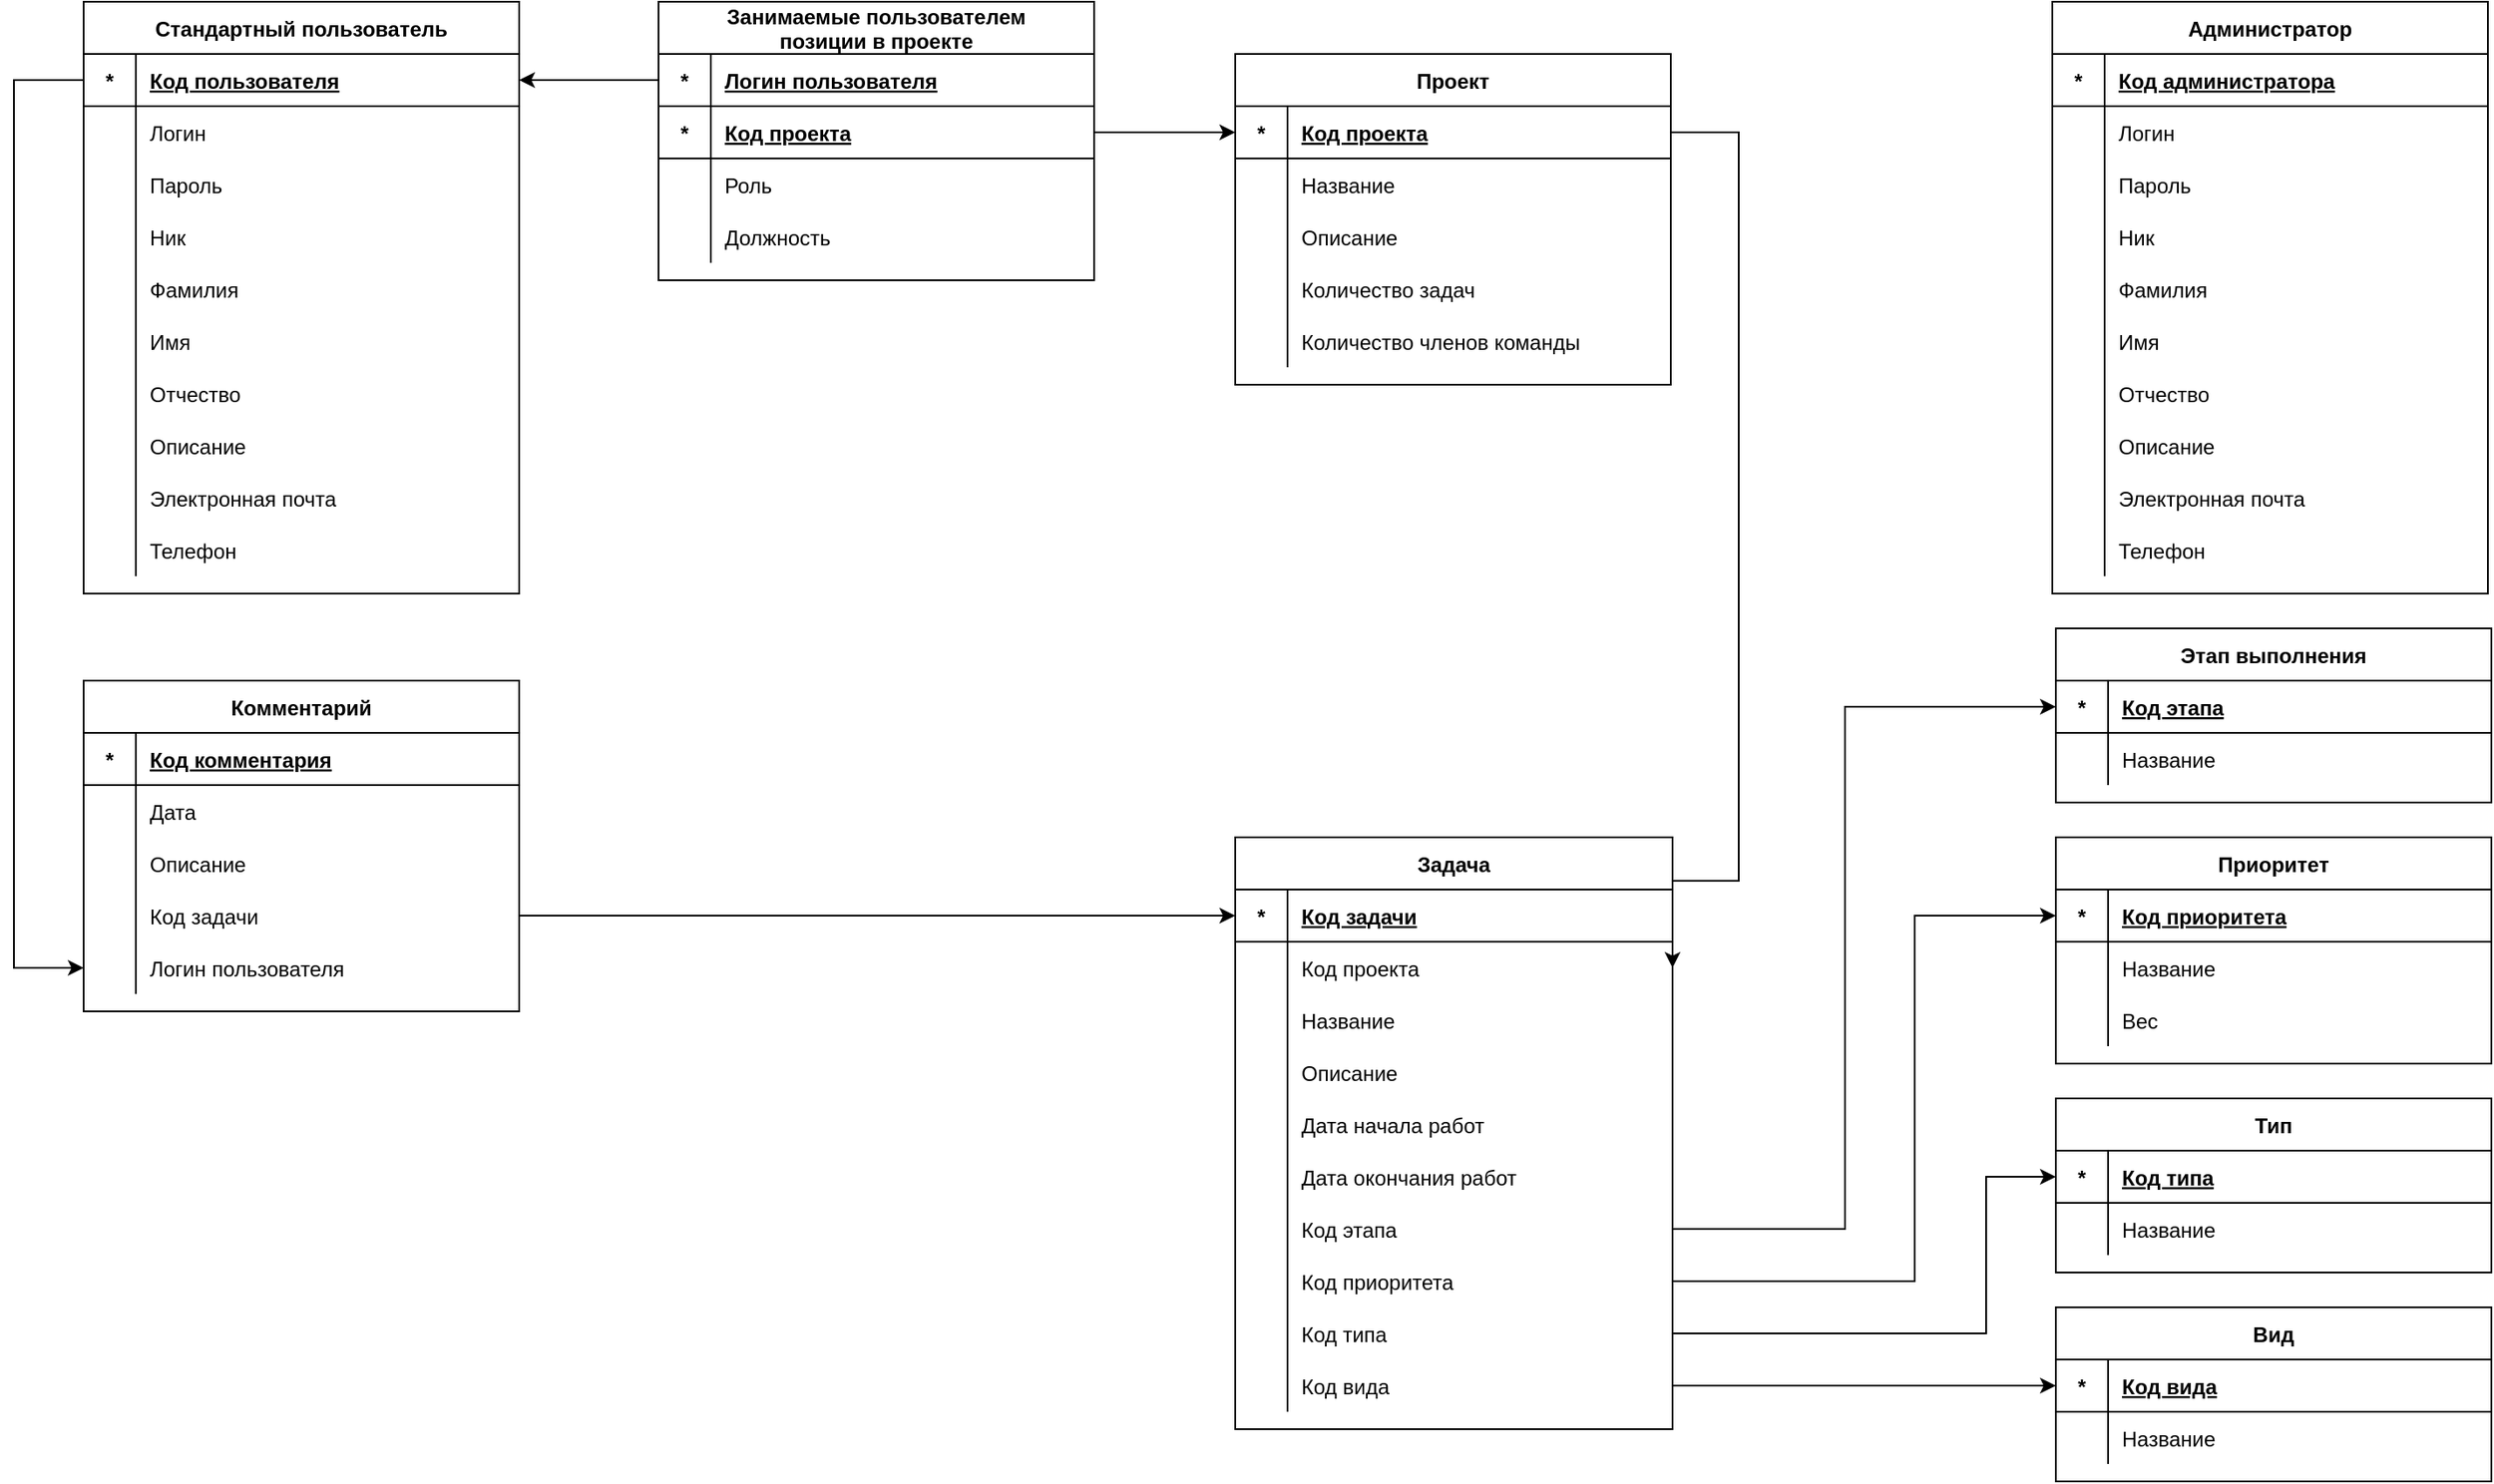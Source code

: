 <mxfile version="15.4.0" type="device"><diagram id="YSawrlzjfa6YScYLb9A8" name="Page-2"><mxGraphModel dx="2313" dy="846" grid="1" gridSize="10" guides="1" tooltips="1" connect="1" arrows="1" fold="1" page="1" pageScale="1" pageWidth="850" pageHeight="1100" math="0" shadow="0"><root><mxCell id="jTIam078uD5nhiu66xsF-0"/><mxCell id="jTIam078uD5nhiu66xsF-1" parent="jTIam078uD5nhiu66xsF-0"/><mxCell id="AoErsqHd4LAG6y7SpeJV-0" value="Проект" style="shape=table;startSize=30;container=1;collapsible=1;childLayout=tableLayout;fixedRows=1;rowLines=0;fontStyle=1;align=center;resizeLast=1;" parent="jTIam078uD5nhiu66xsF-1" vertex="1"><mxGeometry x="-119" y="110" width="250" height="190" as="geometry"><mxRectangle x="70" y="360" width="70" height="30" as="alternateBounds"/></mxGeometry></mxCell><mxCell id="AoErsqHd4LAG6y7SpeJV-1" value="" style="shape=partialRectangle;collapsible=0;dropTarget=0;pointerEvents=0;fillColor=none;points=[[0,0.5],[1,0.5]];portConstraint=eastwest;top=0;left=0;right=0;bottom=1;" parent="AoErsqHd4LAG6y7SpeJV-0" vertex="1"><mxGeometry y="30" width="250" height="30" as="geometry"/></mxCell><mxCell id="AoErsqHd4LAG6y7SpeJV-2" value="*" style="shape=partialRectangle;overflow=hidden;connectable=0;fillColor=none;top=0;left=0;bottom=0;right=0;fontStyle=1;" parent="AoErsqHd4LAG6y7SpeJV-1" vertex="1"><mxGeometry width="30" height="30" as="geometry"><mxRectangle width="30" height="30" as="alternateBounds"/></mxGeometry></mxCell><mxCell id="AoErsqHd4LAG6y7SpeJV-3" value="Код проекта" style="shape=partialRectangle;overflow=hidden;connectable=0;fillColor=none;top=0;left=0;bottom=0;right=0;align=left;spacingLeft=6;fontStyle=5;" parent="AoErsqHd4LAG6y7SpeJV-1" vertex="1"><mxGeometry x="30" width="220" height="30" as="geometry"><mxRectangle width="220" height="30" as="alternateBounds"/></mxGeometry></mxCell><mxCell id="AoErsqHd4LAG6y7SpeJV-4" value="" style="shape=partialRectangle;collapsible=0;dropTarget=0;pointerEvents=0;fillColor=none;points=[[0,0.5],[1,0.5]];portConstraint=eastwest;top=0;left=0;right=0;bottom=0;" parent="AoErsqHd4LAG6y7SpeJV-0" vertex="1"><mxGeometry y="60" width="250" height="30" as="geometry"/></mxCell><mxCell id="AoErsqHd4LAG6y7SpeJV-5" value="" style="shape=partialRectangle;overflow=hidden;connectable=0;fillColor=none;top=0;left=0;bottom=0;right=0;" parent="AoErsqHd4LAG6y7SpeJV-4" vertex="1"><mxGeometry width="30" height="30" as="geometry"><mxRectangle width="30" height="30" as="alternateBounds"/></mxGeometry></mxCell><mxCell id="AoErsqHd4LAG6y7SpeJV-6" value="Название" style="shape=partialRectangle;overflow=hidden;connectable=0;fillColor=none;top=0;left=0;bottom=0;right=0;align=left;spacingLeft=6;" parent="AoErsqHd4LAG6y7SpeJV-4" vertex="1"><mxGeometry x="30" width="220" height="30" as="geometry"><mxRectangle width="220" height="30" as="alternateBounds"/></mxGeometry></mxCell><mxCell id="AoErsqHd4LAG6y7SpeJV-7" value="" style="shape=partialRectangle;collapsible=0;dropTarget=0;pointerEvents=0;fillColor=none;points=[[0,0.5],[1,0.5]];portConstraint=eastwest;top=0;left=0;right=0;bottom=0;" parent="AoErsqHd4LAG6y7SpeJV-0" vertex="1"><mxGeometry y="90" width="250" height="30" as="geometry"/></mxCell><mxCell id="AoErsqHd4LAG6y7SpeJV-8" value="" style="shape=partialRectangle;overflow=hidden;connectable=0;fillColor=none;top=0;left=0;bottom=0;right=0;" parent="AoErsqHd4LAG6y7SpeJV-7" vertex="1"><mxGeometry width="30" height="30" as="geometry"><mxRectangle width="30" height="30" as="alternateBounds"/></mxGeometry></mxCell><mxCell id="AoErsqHd4LAG6y7SpeJV-9" value="Описание" style="shape=partialRectangle;overflow=hidden;connectable=0;fillColor=none;top=0;left=0;bottom=0;right=0;align=left;spacingLeft=6;" parent="AoErsqHd4LAG6y7SpeJV-7" vertex="1"><mxGeometry x="30" width="220" height="30" as="geometry"><mxRectangle width="220" height="30" as="alternateBounds"/></mxGeometry></mxCell><mxCell id="iZxUdQl18oQ3VIHRBDPJ-3" style="shape=partialRectangle;collapsible=0;dropTarget=0;pointerEvents=0;fillColor=none;points=[[0,0.5],[1,0.5]];portConstraint=eastwest;top=0;left=0;right=0;bottom=0;" parent="AoErsqHd4LAG6y7SpeJV-0" vertex="1"><mxGeometry y="120" width="250" height="30" as="geometry"/></mxCell><mxCell id="iZxUdQl18oQ3VIHRBDPJ-4" style="shape=partialRectangle;overflow=hidden;connectable=0;fillColor=none;top=0;left=0;bottom=0;right=0;" parent="iZxUdQl18oQ3VIHRBDPJ-3" vertex="1"><mxGeometry width="30" height="30" as="geometry"><mxRectangle width="30" height="30" as="alternateBounds"/></mxGeometry></mxCell><mxCell id="iZxUdQl18oQ3VIHRBDPJ-5" value="Количество задач" style="shape=partialRectangle;overflow=hidden;connectable=0;fillColor=none;top=0;left=0;bottom=0;right=0;align=left;spacingLeft=6;" parent="iZxUdQl18oQ3VIHRBDPJ-3" vertex="1"><mxGeometry x="30" width="220" height="30" as="geometry"><mxRectangle width="220" height="30" as="alternateBounds"/></mxGeometry></mxCell><mxCell id="iZxUdQl18oQ3VIHRBDPJ-0" style="shape=partialRectangle;collapsible=0;dropTarget=0;pointerEvents=0;fillColor=none;points=[[0,0.5],[1,0.5]];portConstraint=eastwest;top=0;left=0;right=0;bottom=0;" parent="AoErsqHd4LAG6y7SpeJV-0" vertex="1"><mxGeometry y="150" width="250" height="30" as="geometry"/></mxCell><mxCell id="iZxUdQl18oQ3VIHRBDPJ-1" style="shape=partialRectangle;overflow=hidden;connectable=0;fillColor=none;top=0;left=0;bottom=0;right=0;" parent="iZxUdQl18oQ3VIHRBDPJ-0" vertex="1"><mxGeometry width="30" height="30" as="geometry"><mxRectangle width="30" height="30" as="alternateBounds"/></mxGeometry></mxCell><mxCell id="iZxUdQl18oQ3VIHRBDPJ-2" value="Количество членов команды" style="shape=partialRectangle;overflow=hidden;connectable=0;fillColor=none;top=0;left=0;bottom=0;right=0;align=left;spacingLeft=6;" parent="iZxUdQl18oQ3VIHRBDPJ-0" vertex="1"><mxGeometry x="30" width="220" height="30" as="geometry"><mxRectangle width="220" height="30" as="alternateBounds"/></mxGeometry></mxCell><mxCell id="vN9Szmo69IDcgzpXYtj8-0" value="Вид" style="shape=table;startSize=30;container=1;collapsible=1;childLayout=tableLayout;fixedRows=1;rowLines=0;fontStyle=1;align=center;resizeLast=1;" parent="jTIam078uD5nhiu66xsF-1" vertex="1"><mxGeometry x="352" y="830" width="250" height="100.0" as="geometry"/></mxCell><mxCell id="vN9Szmo69IDcgzpXYtj8-1" value="" style="shape=partialRectangle;collapsible=0;dropTarget=0;pointerEvents=0;fillColor=none;points=[[0,0.5],[1,0.5]];portConstraint=eastwest;top=0;left=0;right=0;bottom=1;" parent="vN9Szmo69IDcgzpXYtj8-0" vertex="1"><mxGeometry y="30" width="250" height="30" as="geometry"/></mxCell><mxCell id="vN9Szmo69IDcgzpXYtj8-2" value="*" style="shape=partialRectangle;overflow=hidden;connectable=0;fillColor=none;top=0;left=0;bottom=0;right=0;fontStyle=1;" parent="vN9Szmo69IDcgzpXYtj8-1" vertex="1"><mxGeometry width="30" height="30" as="geometry"><mxRectangle width="30" height="30" as="alternateBounds"/></mxGeometry></mxCell><mxCell id="vN9Szmo69IDcgzpXYtj8-3" value="Код вида" style="shape=partialRectangle;overflow=hidden;connectable=0;fillColor=none;top=0;left=0;bottom=0;right=0;align=left;spacingLeft=6;fontStyle=5;" parent="vN9Szmo69IDcgzpXYtj8-1" vertex="1"><mxGeometry x="30" width="220" height="30" as="geometry"><mxRectangle width="220" height="30" as="alternateBounds"/></mxGeometry></mxCell><mxCell id="vN9Szmo69IDcgzpXYtj8-4" value="" style="shape=partialRectangle;collapsible=0;dropTarget=0;pointerEvents=0;fillColor=none;points=[[0,0.5],[1,0.5]];portConstraint=eastwest;top=0;left=0;right=0;bottom=0;" parent="vN9Szmo69IDcgzpXYtj8-0" vertex="1"><mxGeometry y="60" width="250" height="30" as="geometry"/></mxCell><mxCell id="vN9Szmo69IDcgzpXYtj8-5" value="" style="shape=partialRectangle;overflow=hidden;connectable=0;fillColor=none;top=0;left=0;bottom=0;right=0;" parent="vN9Szmo69IDcgzpXYtj8-4" vertex="1"><mxGeometry width="30" height="30" as="geometry"><mxRectangle width="30" height="30" as="alternateBounds"/></mxGeometry></mxCell><mxCell id="vN9Szmo69IDcgzpXYtj8-6" value="Название" style="shape=partialRectangle;overflow=hidden;connectable=0;fillColor=none;top=0;left=0;bottom=0;right=0;align=left;spacingLeft=6;" parent="vN9Szmo69IDcgzpXYtj8-4" vertex="1"><mxGeometry x="30" width="220" height="30" as="geometry"><mxRectangle width="220" height="30" as="alternateBounds"/></mxGeometry></mxCell><mxCell id="vN9Szmo69IDcgzpXYtj8-7" value="Тип" style="shape=table;startSize=30;container=1;collapsible=1;childLayout=tableLayout;fixedRows=1;rowLines=0;fontStyle=1;align=center;resizeLast=1;" parent="jTIam078uD5nhiu66xsF-1" vertex="1"><mxGeometry x="352" y="710" width="250" height="100.0" as="geometry"/></mxCell><mxCell id="vN9Szmo69IDcgzpXYtj8-8" value="" style="shape=partialRectangle;collapsible=0;dropTarget=0;pointerEvents=0;fillColor=none;points=[[0,0.5],[1,0.5]];portConstraint=eastwest;top=0;left=0;right=0;bottom=1;" parent="vN9Szmo69IDcgzpXYtj8-7" vertex="1"><mxGeometry y="30" width="250" height="30" as="geometry"/></mxCell><mxCell id="vN9Szmo69IDcgzpXYtj8-9" value="*" style="shape=partialRectangle;overflow=hidden;connectable=0;fillColor=none;top=0;left=0;bottom=0;right=0;fontStyle=1;" parent="vN9Szmo69IDcgzpXYtj8-8" vertex="1"><mxGeometry width="30" height="30" as="geometry"><mxRectangle width="30" height="30" as="alternateBounds"/></mxGeometry></mxCell><mxCell id="vN9Szmo69IDcgzpXYtj8-10" value="Код типа" style="shape=partialRectangle;overflow=hidden;connectable=0;fillColor=none;top=0;left=0;bottom=0;right=0;align=left;spacingLeft=6;fontStyle=5;" parent="vN9Szmo69IDcgzpXYtj8-8" vertex="1"><mxGeometry x="30" width="220" height="30" as="geometry"><mxRectangle width="220" height="30" as="alternateBounds"/></mxGeometry></mxCell><mxCell id="vN9Szmo69IDcgzpXYtj8-11" value="" style="shape=partialRectangle;collapsible=0;dropTarget=0;pointerEvents=0;fillColor=none;points=[[0,0.5],[1,0.5]];portConstraint=eastwest;top=0;left=0;right=0;bottom=0;" parent="vN9Szmo69IDcgzpXYtj8-7" vertex="1"><mxGeometry y="60" width="250" height="30" as="geometry"/></mxCell><mxCell id="vN9Szmo69IDcgzpXYtj8-12" value="" style="shape=partialRectangle;overflow=hidden;connectable=0;fillColor=none;top=0;left=0;bottom=0;right=0;" parent="vN9Szmo69IDcgzpXYtj8-11" vertex="1"><mxGeometry width="30" height="30" as="geometry"><mxRectangle width="30" height="30" as="alternateBounds"/></mxGeometry></mxCell><mxCell id="vN9Szmo69IDcgzpXYtj8-13" value="Название" style="shape=partialRectangle;overflow=hidden;connectable=0;fillColor=none;top=0;left=0;bottom=0;right=0;align=left;spacingLeft=6;" parent="vN9Szmo69IDcgzpXYtj8-11" vertex="1"><mxGeometry x="30" width="220" height="30" as="geometry"><mxRectangle width="220" height="30" as="alternateBounds"/></mxGeometry></mxCell><mxCell id="vN9Szmo69IDcgzpXYtj8-14" value="Приоритет" style="shape=table;startSize=30;container=1;collapsible=1;childLayout=tableLayout;fixedRows=1;rowLines=0;fontStyle=1;align=center;resizeLast=1;" parent="jTIam078uD5nhiu66xsF-1" vertex="1"><mxGeometry x="352" y="560" width="250" height="130.0" as="geometry"/></mxCell><mxCell id="vN9Szmo69IDcgzpXYtj8-15" value="" style="shape=partialRectangle;collapsible=0;dropTarget=0;pointerEvents=0;fillColor=none;points=[[0,0.5],[1,0.5]];portConstraint=eastwest;top=0;left=0;right=0;bottom=1;" parent="vN9Szmo69IDcgzpXYtj8-14" vertex="1"><mxGeometry y="30" width="250" height="30" as="geometry"/></mxCell><mxCell id="vN9Szmo69IDcgzpXYtj8-16" value="*" style="shape=partialRectangle;overflow=hidden;connectable=0;fillColor=none;top=0;left=0;bottom=0;right=0;fontStyle=1;" parent="vN9Szmo69IDcgzpXYtj8-15" vertex="1"><mxGeometry width="30" height="30" as="geometry"><mxRectangle width="30" height="30" as="alternateBounds"/></mxGeometry></mxCell><mxCell id="vN9Szmo69IDcgzpXYtj8-17" value="Код приоритета" style="shape=partialRectangle;overflow=hidden;connectable=0;fillColor=none;top=0;left=0;bottom=0;right=0;align=left;spacingLeft=6;fontStyle=5;" parent="vN9Szmo69IDcgzpXYtj8-15" vertex="1"><mxGeometry x="30" width="220" height="30" as="geometry"><mxRectangle width="220" height="30" as="alternateBounds"/></mxGeometry></mxCell><mxCell id="vN9Szmo69IDcgzpXYtj8-18" value="" style="shape=partialRectangle;collapsible=0;dropTarget=0;pointerEvents=0;fillColor=none;points=[[0,0.5],[1,0.5]];portConstraint=eastwest;top=0;left=0;right=0;bottom=0;" parent="vN9Szmo69IDcgzpXYtj8-14" vertex="1"><mxGeometry y="60" width="250" height="30" as="geometry"/></mxCell><mxCell id="vN9Szmo69IDcgzpXYtj8-19" value="" style="shape=partialRectangle;overflow=hidden;connectable=0;fillColor=none;top=0;left=0;bottom=0;right=0;" parent="vN9Szmo69IDcgzpXYtj8-18" vertex="1"><mxGeometry width="30" height="30" as="geometry"><mxRectangle width="30" height="30" as="alternateBounds"/></mxGeometry></mxCell><mxCell id="vN9Szmo69IDcgzpXYtj8-20" value="Название" style="shape=partialRectangle;overflow=hidden;connectable=0;fillColor=none;top=0;left=0;bottom=0;right=0;align=left;spacingLeft=6;" parent="vN9Szmo69IDcgzpXYtj8-18" vertex="1"><mxGeometry x="30" width="220" height="30" as="geometry"><mxRectangle width="220" height="30" as="alternateBounds"/></mxGeometry></mxCell><mxCell id="vN9Szmo69IDcgzpXYtj8-21" style="shape=partialRectangle;collapsible=0;dropTarget=0;pointerEvents=0;fillColor=none;points=[[0,0.5],[1,0.5]];portConstraint=eastwest;top=0;left=0;right=0;bottom=0;" parent="vN9Szmo69IDcgzpXYtj8-14" vertex="1"><mxGeometry y="90" width="250" height="30" as="geometry"/></mxCell><mxCell id="vN9Szmo69IDcgzpXYtj8-22" style="shape=partialRectangle;overflow=hidden;connectable=0;fillColor=none;top=0;left=0;bottom=0;right=0;" parent="vN9Szmo69IDcgzpXYtj8-21" vertex="1"><mxGeometry width="30" height="30" as="geometry"><mxRectangle width="30" height="30" as="alternateBounds"/></mxGeometry></mxCell><mxCell id="vN9Szmo69IDcgzpXYtj8-23" value="Вес" style="shape=partialRectangle;overflow=hidden;connectable=0;fillColor=none;top=0;left=0;bottom=0;right=0;align=left;spacingLeft=6;" parent="vN9Szmo69IDcgzpXYtj8-21" vertex="1"><mxGeometry x="30" width="220" height="30" as="geometry"><mxRectangle width="220" height="30" as="alternateBounds"/></mxGeometry></mxCell><mxCell id="vN9Szmo69IDcgzpXYtj8-24" value="Этап выполнения" style="shape=table;startSize=30;container=1;collapsible=1;childLayout=tableLayout;fixedRows=1;rowLines=0;fontStyle=1;align=center;resizeLast=1;" parent="jTIam078uD5nhiu66xsF-1" vertex="1"><mxGeometry x="352" y="440" width="250" height="100.0" as="geometry"/></mxCell><mxCell id="vN9Szmo69IDcgzpXYtj8-25" value="" style="shape=partialRectangle;collapsible=0;dropTarget=0;pointerEvents=0;fillColor=none;points=[[0,0.5],[1,0.5]];portConstraint=eastwest;top=0;left=0;right=0;bottom=1;" parent="vN9Szmo69IDcgzpXYtj8-24" vertex="1"><mxGeometry y="30" width="250" height="30" as="geometry"/></mxCell><mxCell id="vN9Szmo69IDcgzpXYtj8-26" value="*" style="shape=partialRectangle;overflow=hidden;connectable=0;fillColor=none;top=0;left=0;bottom=0;right=0;fontStyle=1;" parent="vN9Szmo69IDcgzpXYtj8-25" vertex="1"><mxGeometry width="30" height="30" as="geometry"><mxRectangle width="30" height="30" as="alternateBounds"/></mxGeometry></mxCell><mxCell id="vN9Szmo69IDcgzpXYtj8-27" value="Код этапа" style="shape=partialRectangle;overflow=hidden;connectable=0;fillColor=none;top=0;left=0;bottom=0;right=0;align=left;spacingLeft=6;fontStyle=5;" parent="vN9Szmo69IDcgzpXYtj8-25" vertex="1"><mxGeometry x="30" width="220" height="30" as="geometry"><mxRectangle width="220" height="30" as="alternateBounds"/></mxGeometry></mxCell><mxCell id="vN9Szmo69IDcgzpXYtj8-28" value="" style="shape=partialRectangle;collapsible=0;dropTarget=0;pointerEvents=0;fillColor=none;points=[[0,0.5],[1,0.5]];portConstraint=eastwest;top=0;left=0;right=0;bottom=0;" parent="vN9Szmo69IDcgzpXYtj8-24" vertex="1"><mxGeometry y="60" width="250" height="30" as="geometry"/></mxCell><mxCell id="vN9Szmo69IDcgzpXYtj8-29" value="" style="shape=partialRectangle;overflow=hidden;connectable=0;fillColor=none;top=0;left=0;bottom=0;right=0;" parent="vN9Szmo69IDcgzpXYtj8-28" vertex="1"><mxGeometry width="30" height="30" as="geometry"><mxRectangle width="30" height="30" as="alternateBounds"/></mxGeometry></mxCell><mxCell id="vN9Szmo69IDcgzpXYtj8-30" value="Название" style="shape=partialRectangle;overflow=hidden;connectable=0;fillColor=none;top=0;left=0;bottom=0;right=0;align=left;spacingLeft=6;" parent="vN9Szmo69IDcgzpXYtj8-28" vertex="1"><mxGeometry x="30" width="220" height="30" as="geometry"><mxRectangle width="220" height="30" as="alternateBounds"/></mxGeometry></mxCell><mxCell id="wSC8xcfl35OFZCr4mgy5-0" value="Задача" style="shape=table;startSize=30;container=1;collapsible=1;childLayout=tableLayout;fixedRows=1;rowLines=0;fontStyle=1;align=center;resizeLast=1;" parent="jTIam078uD5nhiu66xsF-1" vertex="1"><mxGeometry x="-119" y="560" width="251" height="340" as="geometry"/></mxCell><mxCell id="wSC8xcfl35OFZCr4mgy5-1" value="" style="shape=partialRectangle;collapsible=0;dropTarget=0;pointerEvents=0;fillColor=none;points=[[0,0.5],[1,0.5]];portConstraint=eastwest;top=0;left=0;right=0;bottom=1;" parent="wSC8xcfl35OFZCr4mgy5-0" vertex="1"><mxGeometry y="30" width="251" height="30" as="geometry"/></mxCell><mxCell id="wSC8xcfl35OFZCr4mgy5-2" value="*" style="shape=partialRectangle;overflow=hidden;connectable=0;fillColor=none;top=0;left=0;bottom=0;right=0;fontStyle=1;" parent="wSC8xcfl35OFZCr4mgy5-1" vertex="1"><mxGeometry width="30" height="30" as="geometry"><mxRectangle width="30" height="30" as="alternateBounds"/></mxGeometry></mxCell><mxCell id="wSC8xcfl35OFZCr4mgy5-3" value="Код задачи" style="shape=partialRectangle;overflow=hidden;connectable=0;fillColor=none;top=0;left=0;bottom=0;right=0;align=left;spacingLeft=6;fontStyle=5;" parent="wSC8xcfl35OFZCr4mgy5-1" vertex="1"><mxGeometry x="30" width="221" height="30" as="geometry"><mxRectangle width="221" height="30" as="alternateBounds"/></mxGeometry></mxCell><mxCell id="9bTWUyO9wlz5bG6deUyp-3" style="shape=partialRectangle;collapsible=0;dropTarget=0;pointerEvents=0;fillColor=none;points=[[0,0.5],[1,0.5]];portConstraint=eastwest;top=0;left=0;right=0;bottom=0;" parent="wSC8xcfl35OFZCr4mgy5-0" vertex="1"><mxGeometry y="60" width="251" height="30" as="geometry"/></mxCell><mxCell id="9bTWUyO9wlz5bG6deUyp-4" style="shape=partialRectangle;overflow=hidden;connectable=0;fillColor=none;top=0;left=0;bottom=0;right=0;" parent="9bTWUyO9wlz5bG6deUyp-3" vertex="1"><mxGeometry width="30" height="30" as="geometry"><mxRectangle width="30" height="30" as="alternateBounds"/></mxGeometry></mxCell><mxCell id="9bTWUyO9wlz5bG6deUyp-5" value="Код проекта" style="shape=partialRectangle;overflow=hidden;connectable=0;fillColor=none;top=0;left=0;bottom=0;right=0;align=left;spacingLeft=6;" parent="9bTWUyO9wlz5bG6deUyp-3" vertex="1"><mxGeometry x="30" width="221" height="30" as="geometry"><mxRectangle width="221" height="30" as="alternateBounds"/></mxGeometry></mxCell><mxCell id="wSC8xcfl35OFZCr4mgy5-4" value="" style="shape=partialRectangle;collapsible=0;dropTarget=0;pointerEvents=0;fillColor=none;points=[[0,0.5],[1,0.5]];portConstraint=eastwest;top=0;left=0;right=0;bottom=0;" parent="wSC8xcfl35OFZCr4mgy5-0" vertex="1"><mxGeometry y="90" width="251" height="30" as="geometry"/></mxCell><mxCell id="wSC8xcfl35OFZCr4mgy5-5" value="" style="shape=partialRectangle;overflow=hidden;connectable=0;fillColor=none;top=0;left=0;bottom=0;right=0;" parent="wSC8xcfl35OFZCr4mgy5-4" vertex="1"><mxGeometry width="30" height="30" as="geometry"><mxRectangle width="30" height="30" as="alternateBounds"/></mxGeometry></mxCell><mxCell id="wSC8xcfl35OFZCr4mgy5-6" value="Название" style="shape=partialRectangle;overflow=hidden;connectable=0;fillColor=none;top=0;left=0;bottom=0;right=0;align=left;spacingLeft=6;" parent="wSC8xcfl35OFZCr4mgy5-4" vertex="1"><mxGeometry x="30" width="221" height="30" as="geometry"><mxRectangle width="221" height="30" as="alternateBounds"/></mxGeometry></mxCell><mxCell id="wSC8xcfl35OFZCr4mgy5-7" value="" style="shape=partialRectangle;collapsible=0;dropTarget=0;pointerEvents=0;fillColor=none;points=[[0,0.5],[1,0.5]];portConstraint=eastwest;top=0;left=0;right=0;bottom=0;" parent="wSC8xcfl35OFZCr4mgy5-0" vertex="1"><mxGeometry y="120" width="251" height="30" as="geometry"/></mxCell><mxCell id="wSC8xcfl35OFZCr4mgy5-8" value="" style="shape=partialRectangle;overflow=hidden;connectable=0;fillColor=none;top=0;left=0;bottom=0;right=0;" parent="wSC8xcfl35OFZCr4mgy5-7" vertex="1"><mxGeometry width="30" height="30" as="geometry"><mxRectangle width="30" height="30" as="alternateBounds"/></mxGeometry></mxCell><mxCell id="wSC8xcfl35OFZCr4mgy5-9" value="Описание" style="shape=partialRectangle;overflow=hidden;connectable=0;fillColor=none;top=0;left=0;bottom=0;right=0;align=left;spacingLeft=6;" parent="wSC8xcfl35OFZCr4mgy5-7" vertex="1"><mxGeometry x="30" width="221" height="30" as="geometry"><mxRectangle width="221" height="30" as="alternateBounds"/></mxGeometry></mxCell><mxCell id="wSC8xcfl35OFZCr4mgy5-10" style="shape=partialRectangle;collapsible=0;dropTarget=0;pointerEvents=0;fillColor=none;points=[[0,0.5],[1,0.5]];portConstraint=eastwest;top=0;left=0;right=0;bottom=0;" parent="wSC8xcfl35OFZCr4mgy5-0" vertex="1"><mxGeometry y="150" width="251" height="30" as="geometry"/></mxCell><mxCell id="wSC8xcfl35OFZCr4mgy5-11" style="shape=partialRectangle;overflow=hidden;connectable=0;fillColor=none;top=0;left=0;bottom=0;right=0;" parent="wSC8xcfl35OFZCr4mgy5-10" vertex="1"><mxGeometry width="30" height="30" as="geometry"><mxRectangle width="30" height="30" as="alternateBounds"/></mxGeometry></mxCell><mxCell id="wSC8xcfl35OFZCr4mgy5-12" value="Дата начала работ" style="shape=partialRectangle;overflow=hidden;connectable=0;fillColor=none;top=0;left=0;bottom=0;right=0;align=left;spacingLeft=6;" parent="wSC8xcfl35OFZCr4mgy5-10" vertex="1"><mxGeometry x="30" width="221" height="30" as="geometry"><mxRectangle width="221" height="30" as="alternateBounds"/></mxGeometry></mxCell><mxCell id="wSC8xcfl35OFZCr4mgy5-13" style="shape=partialRectangle;collapsible=0;dropTarget=0;pointerEvents=0;fillColor=none;points=[[0,0.5],[1,0.5]];portConstraint=eastwest;top=0;left=0;right=0;bottom=0;" parent="wSC8xcfl35OFZCr4mgy5-0" vertex="1"><mxGeometry y="180" width="251" height="30" as="geometry"/></mxCell><mxCell id="wSC8xcfl35OFZCr4mgy5-14" style="shape=partialRectangle;overflow=hidden;connectable=0;fillColor=none;top=0;left=0;bottom=0;right=0;" parent="wSC8xcfl35OFZCr4mgy5-13" vertex="1"><mxGeometry width="30" height="30" as="geometry"><mxRectangle width="30" height="30" as="alternateBounds"/></mxGeometry></mxCell><mxCell id="wSC8xcfl35OFZCr4mgy5-15" value="Дата окончания работ" style="shape=partialRectangle;overflow=hidden;connectable=0;fillColor=none;top=0;left=0;bottom=0;right=0;align=left;spacingLeft=6;" parent="wSC8xcfl35OFZCr4mgy5-13" vertex="1"><mxGeometry x="30" width="221" height="30" as="geometry"><mxRectangle width="221" height="30" as="alternateBounds"/></mxGeometry></mxCell><mxCell id="wSC8xcfl35OFZCr4mgy5-16" style="shape=partialRectangle;collapsible=0;dropTarget=0;pointerEvents=0;fillColor=none;points=[[0,0.5],[1,0.5]];portConstraint=eastwest;top=0;left=0;right=0;bottom=0;" parent="wSC8xcfl35OFZCr4mgy5-0" vertex="1"><mxGeometry y="210" width="251" height="30" as="geometry"/></mxCell><mxCell id="wSC8xcfl35OFZCr4mgy5-17" style="shape=partialRectangle;overflow=hidden;connectable=0;fillColor=none;top=0;left=0;bottom=0;right=0;" parent="wSC8xcfl35OFZCr4mgy5-16" vertex="1"><mxGeometry width="30" height="30" as="geometry"><mxRectangle width="30" height="30" as="alternateBounds"/></mxGeometry></mxCell><mxCell id="wSC8xcfl35OFZCr4mgy5-18" value="Код этапа" style="shape=partialRectangle;overflow=hidden;connectable=0;fillColor=none;top=0;left=0;bottom=0;right=0;align=left;spacingLeft=6;" parent="wSC8xcfl35OFZCr4mgy5-16" vertex="1"><mxGeometry x="30" width="221" height="30" as="geometry"><mxRectangle width="221" height="30" as="alternateBounds"/></mxGeometry></mxCell><mxCell id="9bTWUyO9wlz5bG6deUyp-20" style="shape=partialRectangle;collapsible=0;dropTarget=0;pointerEvents=0;fillColor=none;points=[[0,0.5],[1,0.5]];portConstraint=eastwest;top=0;left=0;right=0;bottom=0;" parent="wSC8xcfl35OFZCr4mgy5-0" vertex="1"><mxGeometry y="240" width="251" height="30" as="geometry"/></mxCell><mxCell id="9bTWUyO9wlz5bG6deUyp-21" style="shape=partialRectangle;overflow=hidden;connectable=0;fillColor=none;top=0;left=0;bottom=0;right=0;" parent="9bTWUyO9wlz5bG6deUyp-20" vertex="1"><mxGeometry width="30" height="30" as="geometry"><mxRectangle width="30" height="30" as="alternateBounds"/></mxGeometry></mxCell><mxCell id="9bTWUyO9wlz5bG6deUyp-22" value="Код приоритета" style="shape=partialRectangle;overflow=hidden;connectable=0;fillColor=none;top=0;left=0;bottom=0;right=0;align=left;spacingLeft=6;" parent="9bTWUyO9wlz5bG6deUyp-20" vertex="1"><mxGeometry x="30" width="221" height="30" as="geometry"><mxRectangle width="221" height="30" as="alternateBounds"/></mxGeometry></mxCell><mxCell id="9bTWUyO9wlz5bG6deUyp-17" style="shape=partialRectangle;collapsible=0;dropTarget=0;pointerEvents=0;fillColor=none;points=[[0,0.5],[1,0.5]];portConstraint=eastwest;top=0;left=0;right=0;bottom=0;" parent="wSC8xcfl35OFZCr4mgy5-0" vertex="1"><mxGeometry y="270" width="251" height="30" as="geometry"/></mxCell><mxCell id="9bTWUyO9wlz5bG6deUyp-18" style="shape=partialRectangle;overflow=hidden;connectable=0;fillColor=none;top=0;left=0;bottom=0;right=0;" parent="9bTWUyO9wlz5bG6deUyp-17" vertex="1"><mxGeometry width="30" height="30" as="geometry"><mxRectangle width="30" height="30" as="alternateBounds"/></mxGeometry></mxCell><mxCell id="9bTWUyO9wlz5bG6deUyp-19" value="Код типа" style="shape=partialRectangle;overflow=hidden;connectable=0;fillColor=none;top=0;left=0;bottom=0;right=0;align=left;spacingLeft=6;" parent="9bTWUyO9wlz5bG6deUyp-17" vertex="1"><mxGeometry x="30" width="221" height="30" as="geometry"><mxRectangle width="221" height="30" as="alternateBounds"/></mxGeometry></mxCell><mxCell id="9bTWUyO9wlz5bG6deUyp-14" style="shape=partialRectangle;collapsible=0;dropTarget=0;pointerEvents=0;fillColor=none;points=[[0,0.5],[1,0.5]];portConstraint=eastwest;top=0;left=0;right=0;bottom=0;" parent="wSC8xcfl35OFZCr4mgy5-0" vertex="1"><mxGeometry y="300" width="251" height="30" as="geometry"/></mxCell><mxCell id="9bTWUyO9wlz5bG6deUyp-15" style="shape=partialRectangle;overflow=hidden;connectable=0;fillColor=none;top=0;left=0;bottom=0;right=0;" parent="9bTWUyO9wlz5bG6deUyp-14" vertex="1"><mxGeometry width="30" height="30" as="geometry"><mxRectangle width="30" height="30" as="alternateBounds"/></mxGeometry></mxCell><mxCell id="9bTWUyO9wlz5bG6deUyp-16" value="Код вида" style="shape=partialRectangle;overflow=hidden;connectable=0;fillColor=none;top=0;left=0;bottom=0;right=0;align=left;spacingLeft=6;" parent="9bTWUyO9wlz5bG6deUyp-14" vertex="1"><mxGeometry x="30" width="221" height="30" as="geometry"><mxRectangle width="221" height="30" as="alternateBounds"/></mxGeometry></mxCell><mxCell id="a-gRys8NL4Be_7s8TkOd-3" style="edgeStyle=orthogonalEdgeStyle;rounded=0;orthogonalLoop=1;jettySize=auto;html=1;exitX=1;exitY=0.5;exitDx=0;exitDy=0;entryX=0;entryY=0.5;entryDx=0;entryDy=0;startArrow=none;startFill=0;endArrow=classic;endFill=1;startSize=6;endSize=6;" parent="jTIam078uD5nhiu66xsF-1" source="wSC8xcfl35OFZCr4mgy5-16" target="vN9Szmo69IDcgzpXYtj8-25" edge="1"><mxGeometry relative="1" as="geometry"><Array as="points"><mxPoint x="231" y="785"/><mxPoint x="231" y="485"/></Array></mxGeometry></mxCell><mxCell id="a-gRys8NL4Be_7s8TkOd-4" style="edgeStyle=orthogonalEdgeStyle;rounded=0;orthogonalLoop=1;jettySize=auto;html=1;exitX=1;exitY=0.5;exitDx=0;exitDy=0;entryX=0;entryY=0.5;entryDx=0;entryDy=0;startArrow=none;startFill=0;endArrow=classic;endFill=1;startSize=6;endSize=6;" parent="jTIam078uD5nhiu66xsF-1" source="9bTWUyO9wlz5bG6deUyp-20" target="vN9Szmo69IDcgzpXYtj8-15" edge="1"><mxGeometry relative="1" as="geometry"><Array as="points"><mxPoint x="271" y="815"/><mxPoint x="271" y="605"/></Array></mxGeometry></mxCell><mxCell id="a-gRys8NL4Be_7s8TkOd-5" style="edgeStyle=orthogonalEdgeStyle;rounded=0;orthogonalLoop=1;jettySize=auto;html=1;exitX=1;exitY=0.5;exitDx=0;exitDy=0;entryX=0;entryY=0.5;entryDx=0;entryDy=0;startArrow=none;startFill=0;endArrow=classic;endFill=1;startSize=6;endSize=6;" parent="jTIam078uD5nhiu66xsF-1" source="9bTWUyO9wlz5bG6deUyp-17" target="vN9Szmo69IDcgzpXYtj8-8" edge="1"><mxGeometry relative="1" as="geometry"><Array as="points"><mxPoint x="312" y="845"/><mxPoint x="312" y="755"/></Array></mxGeometry></mxCell><mxCell id="a-gRys8NL4Be_7s8TkOd-6" style="edgeStyle=orthogonalEdgeStyle;rounded=0;orthogonalLoop=1;jettySize=auto;html=1;exitX=1;exitY=0.5;exitDx=0;exitDy=0;startArrow=none;startFill=0;endArrow=classic;endFill=1;startSize=6;endSize=6;" parent="jTIam078uD5nhiu66xsF-1" source="9bTWUyO9wlz5bG6deUyp-14" target="vN9Szmo69IDcgzpXYtj8-1" edge="1"><mxGeometry relative="1" as="geometry"/></mxCell><mxCell id="dQoSsEIvsa7AFTdiRlWm-0" value="Комментарий" style="shape=table;startSize=30;container=1;collapsible=1;childLayout=tableLayout;fixedRows=1;rowLines=0;fontStyle=1;align=center;resizeLast=1;" parent="jTIam078uD5nhiu66xsF-1" vertex="1"><mxGeometry x="-780" y="470" width="250" height="190" as="geometry"/></mxCell><mxCell id="dQoSsEIvsa7AFTdiRlWm-1" value="" style="shape=partialRectangle;collapsible=0;dropTarget=0;pointerEvents=0;fillColor=none;points=[[0,0.5],[1,0.5]];portConstraint=eastwest;top=0;left=0;right=0;bottom=1;" parent="dQoSsEIvsa7AFTdiRlWm-0" vertex="1"><mxGeometry y="30" width="250" height="30" as="geometry"/></mxCell><mxCell id="dQoSsEIvsa7AFTdiRlWm-2" value="*" style="shape=partialRectangle;overflow=hidden;connectable=0;fillColor=none;top=0;left=0;bottom=0;right=0;fontStyle=1;" parent="dQoSsEIvsa7AFTdiRlWm-1" vertex="1"><mxGeometry width="30" height="30" as="geometry"><mxRectangle width="30" height="30" as="alternateBounds"/></mxGeometry></mxCell><mxCell id="dQoSsEIvsa7AFTdiRlWm-3" value="Код комментария" style="shape=partialRectangle;overflow=hidden;connectable=0;fillColor=none;top=0;left=0;bottom=0;right=0;align=left;spacingLeft=6;fontStyle=5;" parent="dQoSsEIvsa7AFTdiRlWm-1" vertex="1"><mxGeometry x="30" width="220" height="30" as="geometry"><mxRectangle width="220" height="30" as="alternateBounds"/></mxGeometry></mxCell><mxCell id="dQoSsEIvsa7AFTdiRlWm-4" value="" style="shape=partialRectangle;collapsible=0;dropTarget=0;pointerEvents=0;fillColor=none;points=[[0,0.5],[1,0.5]];portConstraint=eastwest;top=0;left=0;right=0;bottom=0;" parent="dQoSsEIvsa7AFTdiRlWm-0" vertex="1"><mxGeometry y="60" width="250" height="30" as="geometry"/></mxCell><mxCell id="dQoSsEIvsa7AFTdiRlWm-5" value="" style="shape=partialRectangle;overflow=hidden;connectable=0;fillColor=none;top=0;left=0;bottom=0;right=0;" parent="dQoSsEIvsa7AFTdiRlWm-4" vertex="1"><mxGeometry width="30" height="30" as="geometry"><mxRectangle width="30" height="30" as="alternateBounds"/></mxGeometry></mxCell><mxCell id="dQoSsEIvsa7AFTdiRlWm-6" value="Дата" style="shape=partialRectangle;overflow=hidden;connectable=0;fillColor=none;top=0;left=0;bottom=0;right=0;align=left;spacingLeft=6;" parent="dQoSsEIvsa7AFTdiRlWm-4" vertex="1"><mxGeometry x="30" width="220" height="30" as="geometry"><mxRectangle width="220" height="30" as="alternateBounds"/></mxGeometry></mxCell><mxCell id="dQoSsEIvsa7AFTdiRlWm-7" style="shape=partialRectangle;collapsible=0;dropTarget=0;pointerEvents=0;fillColor=none;points=[[0,0.5],[1,0.5]];portConstraint=eastwest;top=0;left=0;right=0;bottom=0;" parent="dQoSsEIvsa7AFTdiRlWm-0" vertex="1"><mxGeometry y="90" width="250" height="30" as="geometry"/></mxCell><mxCell id="dQoSsEIvsa7AFTdiRlWm-8" style="shape=partialRectangle;overflow=hidden;connectable=0;fillColor=none;top=0;left=0;bottom=0;right=0;" parent="dQoSsEIvsa7AFTdiRlWm-7" vertex="1"><mxGeometry width="30" height="30" as="geometry"><mxRectangle width="30" height="30" as="alternateBounds"/></mxGeometry></mxCell><mxCell id="dQoSsEIvsa7AFTdiRlWm-9" value="Описание" style="shape=partialRectangle;overflow=hidden;connectable=0;fillColor=none;top=0;left=0;bottom=0;right=0;align=left;spacingLeft=6;" parent="dQoSsEIvsa7AFTdiRlWm-7" vertex="1"><mxGeometry x="30" width="220" height="30" as="geometry"><mxRectangle width="220" height="30" as="alternateBounds"/></mxGeometry></mxCell><mxCell id="GNwtuRB5E9_SJPO7voQ3-3" style="shape=partialRectangle;collapsible=0;dropTarget=0;pointerEvents=0;fillColor=none;points=[[0,0.5],[1,0.5]];portConstraint=eastwest;top=0;left=0;right=0;bottom=0;" parent="dQoSsEIvsa7AFTdiRlWm-0" vertex="1"><mxGeometry y="120" width="250" height="30" as="geometry"/></mxCell><mxCell id="GNwtuRB5E9_SJPO7voQ3-4" style="shape=partialRectangle;overflow=hidden;connectable=0;fillColor=none;top=0;left=0;bottom=0;right=0;" parent="GNwtuRB5E9_SJPO7voQ3-3" vertex="1"><mxGeometry width="30" height="30" as="geometry"><mxRectangle width="30" height="30" as="alternateBounds"/></mxGeometry></mxCell><mxCell id="GNwtuRB5E9_SJPO7voQ3-5" value="Код задачи" style="shape=partialRectangle;overflow=hidden;connectable=0;fillColor=none;top=0;left=0;bottom=0;right=0;align=left;spacingLeft=6;" parent="GNwtuRB5E9_SJPO7voQ3-3" vertex="1"><mxGeometry x="30" width="220" height="30" as="geometry"><mxRectangle width="220" height="30" as="alternateBounds"/></mxGeometry></mxCell><mxCell id="GNwtuRB5E9_SJPO7voQ3-0" style="shape=partialRectangle;collapsible=0;dropTarget=0;pointerEvents=0;fillColor=none;points=[[0,0.5],[1,0.5]];portConstraint=eastwest;top=0;left=0;right=0;bottom=0;" parent="dQoSsEIvsa7AFTdiRlWm-0" vertex="1"><mxGeometry y="150" width="250" height="30" as="geometry"/></mxCell><mxCell id="GNwtuRB5E9_SJPO7voQ3-1" style="shape=partialRectangle;overflow=hidden;connectable=0;fillColor=none;top=0;left=0;bottom=0;right=0;" parent="GNwtuRB5E9_SJPO7voQ3-0" vertex="1"><mxGeometry width="30" height="30" as="geometry"><mxRectangle width="30" height="30" as="alternateBounds"/></mxGeometry></mxCell><mxCell id="GNwtuRB5E9_SJPO7voQ3-2" value="Логин пользователя" style="shape=partialRectangle;overflow=hidden;connectable=0;fillColor=none;top=0;left=0;bottom=0;right=0;align=left;spacingLeft=6;" parent="GNwtuRB5E9_SJPO7voQ3-0" vertex="1"><mxGeometry x="30" width="220" height="30" as="geometry"><mxRectangle width="220" height="30" as="alternateBounds"/></mxGeometry></mxCell><mxCell id="gz8XQIBAOVBcMsIfi0TJ-0" value="Занимаемые пользователем&#10;позиции в проекте" style="shape=table;startSize=30;container=1;collapsible=1;childLayout=tableLayout;fixedRows=1;rowLines=0;fontStyle=1;align=center;resizeLast=1;" parent="jTIam078uD5nhiu66xsF-1" vertex="1"><mxGeometry x="-450" y="80" width="250" height="160" as="geometry"><mxRectangle x="70" y="360" width="70" height="30" as="alternateBounds"/></mxGeometry></mxCell><mxCell id="gz8XQIBAOVBcMsIfi0TJ-1" value="" style="shape=partialRectangle;collapsible=0;dropTarget=0;pointerEvents=0;fillColor=none;points=[[0,0.5],[1,0.5]];portConstraint=eastwest;top=0;left=0;right=0;bottom=1;" parent="gz8XQIBAOVBcMsIfi0TJ-0" vertex="1"><mxGeometry y="30" width="250" height="30" as="geometry"/></mxCell><mxCell id="gz8XQIBAOVBcMsIfi0TJ-2" value="*" style="shape=partialRectangle;overflow=hidden;connectable=0;fillColor=none;top=0;left=0;bottom=0;right=0;fontStyle=1;" parent="gz8XQIBAOVBcMsIfi0TJ-1" vertex="1"><mxGeometry width="30" height="30" as="geometry"><mxRectangle width="30" height="30" as="alternateBounds"/></mxGeometry></mxCell><mxCell id="gz8XQIBAOVBcMsIfi0TJ-3" value="Логин пользователя" style="shape=partialRectangle;overflow=hidden;connectable=0;fillColor=none;top=0;left=0;bottom=0;right=0;align=left;spacingLeft=6;fontStyle=5;" parent="gz8XQIBAOVBcMsIfi0TJ-1" vertex="1"><mxGeometry x="30" width="220" height="30" as="geometry"><mxRectangle width="220" height="30" as="alternateBounds"/></mxGeometry></mxCell><mxCell id="gz8XQIBAOVBcMsIfi0TJ-4" style="shape=partialRectangle;collapsible=0;dropTarget=0;pointerEvents=0;fillColor=none;points=[[0,0.5],[1,0.5]];portConstraint=eastwest;top=0;left=0;right=0;bottom=1;" parent="gz8XQIBAOVBcMsIfi0TJ-0" vertex="1"><mxGeometry y="60" width="250" height="30" as="geometry"/></mxCell><mxCell id="gz8XQIBAOVBcMsIfi0TJ-5" value="*" style="shape=partialRectangle;overflow=hidden;connectable=0;fillColor=none;top=0;left=0;bottom=0;right=0;fontStyle=1;" parent="gz8XQIBAOVBcMsIfi0TJ-4" vertex="1"><mxGeometry width="30" height="30" as="geometry"><mxRectangle width="30" height="30" as="alternateBounds"/></mxGeometry></mxCell><mxCell id="gz8XQIBAOVBcMsIfi0TJ-6" value="Код проекта" style="shape=partialRectangle;overflow=hidden;connectable=0;fillColor=none;top=0;left=0;bottom=0;right=0;align=left;spacingLeft=6;fontStyle=5;" parent="gz8XQIBAOVBcMsIfi0TJ-4" vertex="1"><mxGeometry x="30" width="220" height="30" as="geometry"><mxRectangle width="220" height="30" as="alternateBounds"/></mxGeometry></mxCell><mxCell id="gz8XQIBAOVBcMsIfi0TJ-7" value="" style="shape=partialRectangle;collapsible=0;dropTarget=0;pointerEvents=0;fillColor=none;points=[[0,0.5],[1,0.5]];portConstraint=eastwest;top=0;left=0;right=0;bottom=0;" parent="gz8XQIBAOVBcMsIfi0TJ-0" vertex="1"><mxGeometry y="90" width="250" height="30" as="geometry"/></mxCell><mxCell id="gz8XQIBAOVBcMsIfi0TJ-8" value="" style="shape=partialRectangle;overflow=hidden;connectable=0;fillColor=none;top=0;left=0;bottom=0;right=0;" parent="gz8XQIBAOVBcMsIfi0TJ-7" vertex="1"><mxGeometry width="30" height="30" as="geometry"><mxRectangle width="30" height="30" as="alternateBounds"/></mxGeometry></mxCell><mxCell id="gz8XQIBAOVBcMsIfi0TJ-9" value="Роль" style="shape=partialRectangle;overflow=hidden;connectable=0;fillColor=none;top=0;left=0;bottom=0;right=0;align=left;spacingLeft=6;" parent="gz8XQIBAOVBcMsIfi0TJ-7" vertex="1"><mxGeometry x="30" width="220" height="30" as="geometry"><mxRectangle width="220" height="30" as="alternateBounds"/></mxGeometry></mxCell><mxCell id="gz8XQIBAOVBcMsIfi0TJ-10" style="shape=partialRectangle;collapsible=0;dropTarget=0;pointerEvents=0;fillColor=none;points=[[0,0.5],[1,0.5]];portConstraint=eastwest;top=0;left=0;right=0;bottom=0;" parent="gz8XQIBAOVBcMsIfi0TJ-0" vertex="1"><mxGeometry y="120" width="250" height="30" as="geometry"/></mxCell><mxCell id="gz8XQIBAOVBcMsIfi0TJ-11" style="shape=partialRectangle;overflow=hidden;connectable=0;fillColor=none;top=0;left=0;bottom=0;right=0;" parent="gz8XQIBAOVBcMsIfi0TJ-10" vertex="1"><mxGeometry width="30" height="30" as="geometry"><mxRectangle width="30" height="30" as="alternateBounds"/></mxGeometry></mxCell><mxCell id="gz8XQIBAOVBcMsIfi0TJ-12" value="Должность" style="shape=partialRectangle;overflow=hidden;connectable=0;fillColor=none;top=0;left=0;bottom=0;right=0;align=left;spacingLeft=6;" parent="gz8XQIBAOVBcMsIfi0TJ-10" vertex="1"><mxGeometry x="30" width="220" height="30" as="geometry"><mxRectangle width="220" height="30" as="alternateBounds"/></mxGeometry></mxCell><mxCell id="gz8XQIBAOVBcMsIfi0TJ-19" style="edgeStyle=orthogonalEdgeStyle;rounded=0;orthogonalLoop=1;jettySize=auto;html=1;exitX=1;exitY=0.5;exitDx=0;exitDy=0;startFill=0;endFill=1;startSize=6;endSize=6;" parent="jTIam078uD5nhiu66xsF-1" source="gz8XQIBAOVBcMsIfi0TJ-4" target="AoErsqHd4LAG6y7SpeJV-1" edge="1"><mxGeometry relative="1" as="geometry"/></mxCell><mxCell id="cO_UWSFguos0P93YBpW0-0" value="Стандартный пользователь" style="shape=table;startSize=30;container=1;collapsible=1;childLayout=tableLayout;fixedRows=1;rowLines=0;fontStyle=1;align=center;resizeLast=1;" parent="jTIam078uD5nhiu66xsF-1" vertex="1"><mxGeometry x="-780" y="80" width="250" height="340" as="geometry"/></mxCell><mxCell id="cO_UWSFguos0P93YBpW0-1" value="" style="shape=partialRectangle;collapsible=0;dropTarget=0;pointerEvents=0;fillColor=none;points=[[0,0.5],[1,0.5]];portConstraint=eastwest;top=0;left=0;right=0;bottom=1;" parent="cO_UWSFguos0P93YBpW0-0" vertex="1"><mxGeometry y="30" width="250" height="30" as="geometry"/></mxCell><mxCell id="cO_UWSFguos0P93YBpW0-2" value="*" style="shape=partialRectangle;overflow=hidden;connectable=0;fillColor=none;top=0;left=0;bottom=0;right=0;fontStyle=1;" parent="cO_UWSFguos0P93YBpW0-1" vertex="1"><mxGeometry width="30" height="30" as="geometry"><mxRectangle width="30" height="30" as="alternateBounds"/></mxGeometry></mxCell><mxCell id="cO_UWSFguos0P93YBpW0-3" value="Код пользователя" style="shape=partialRectangle;overflow=hidden;connectable=0;fillColor=none;top=0;left=0;bottom=0;right=0;align=left;spacingLeft=6;fontStyle=5;" parent="cO_UWSFguos0P93YBpW0-1" vertex="1"><mxGeometry x="30" width="220" height="30" as="geometry"><mxRectangle width="220" height="30" as="alternateBounds"/></mxGeometry></mxCell><mxCell id="8fg1fJ4ykPs8zxjKxRHe-3" style="shape=partialRectangle;collapsible=0;dropTarget=0;pointerEvents=0;fillColor=none;points=[[0,0.5],[1,0.5]];portConstraint=eastwest;top=0;left=0;right=0;bottom=0;" parent="cO_UWSFguos0P93YBpW0-0" vertex="1"><mxGeometry y="60" width="250" height="30" as="geometry"/></mxCell><mxCell id="8fg1fJ4ykPs8zxjKxRHe-4" style="shape=partialRectangle;overflow=hidden;connectable=0;fillColor=none;top=0;left=0;bottom=0;right=0;" parent="8fg1fJ4ykPs8zxjKxRHe-3" vertex="1"><mxGeometry width="30" height="30" as="geometry"><mxRectangle width="30" height="30" as="alternateBounds"/></mxGeometry></mxCell><mxCell id="8fg1fJ4ykPs8zxjKxRHe-5" value="Логин" style="shape=partialRectangle;overflow=hidden;connectable=0;fillColor=none;top=0;left=0;bottom=0;right=0;align=left;spacingLeft=6;" parent="8fg1fJ4ykPs8zxjKxRHe-3" vertex="1"><mxGeometry x="30" width="220" height="30" as="geometry"><mxRectangle width="220" height="30" as="alternateBounds"/></mxGeometry></mxCell><mxCell id="cO_UWSFguos0P93YBpW0-4" style="shape=partialRectangle;collapsible=0;dropTarget=0;pointerEvents=0;fillColor=none;points=[[0,0.5],[1,0.5]];portConstraint=eastwest;top=0;left=0;right=0;bottom=0;" parent="cO_UWSFguos0P93YBpW0-0" vertex="1"><mxGeometry y="90" width="250" height="30" as="geometry"/></mxCell><mxCell id="cO_UWSFguos0P93YBpW0-5" style="shape=partialRectangle;overflow=hidden;connectable=0;fillColor=none;top=0;left=0;bottom=0;right=0;" parent="cO_UWSFguos0P93YBpW0-4" vertex="1"><mxGeometry width="30" height="30" as="geometry"><mxRectangle width="30" height="30" as="alternateBounds"/></mxGeometry></mxCell><mxCell id="cO_UWSFguos0P93YBpW0-6" value="Пароль" style="shape=partialRectangle;overflow=hidden;connectable=0;fillColor=none;top=0;left=0;bottom=0;right=0;align=left;spacingLeft=6;" parent="cO_UWSFguos0P93YBpW0-4" vertex="1"><mxGeometry x="30" width="220" height="30" as="geometry"><mxRectangle width="220" height="30" as="alternateBounds"/></mxGeometry></mxCell><mxCell id="8fg1fJ4ykPs8zxjKxRHe-6" style="shape=partialRectangle;collapsible=0;dropTarget=0;pointerEvents=0;fillColor=none;points=[[0,0.5],[1,0.5]];portConstraint=eastwest;top=0;left=0;right=0;bottom=0;" parent="cO_UWSFguos0P93YBpW0-0" vertex="1"><mxGeometry y="120" width="250" height="30" as="geometry"/></mxCell><mxCell id="8fg1fJ4ykPs8zxjKxRHe-7" style="shape=partialRectangle;overflow=hidden;connectable=0;fillColor=none;top=0;left=0;bottom=0;right=0;" parent="8fg1fJ4ykPs8zxjKxRHe-6" vertex="1"><mxGeometry width="30" height="30" as="geometry"><mxRectangle width="30" height="30" as="alternateBounds"/></mxGeometry></mxCell><mxCell id="8fg1fJ4ykPs8zxjKxRHe-8" value="Ник" style="shape=partialRectangle;overflow=hidden;connectable=0;fillColor=none;top=0;left=0;bottom=0;right=0;align=left;spacingLeft=6;" parent="8fg1fJ4ykPs8zxjKxRHe-6" vertex="1"><mxGeometry x="30" width="220" height="30" as="geometry"><mxRectangle width="220" height="30" as="alternateBounds"/></mxGeometry></mxCell><mxCell id="cO_UWSFguos0P93YBpW0-7" value="" style="shape=partialRectangle;collapsible=0;dropTarget=0;pointerEvents=0;fillColor=none;points=[[0,0.5],[1,0.5]];portConstraint=eastwest;top=0;left=0;right=0;bottom=0;" parent="cO_UWSFguos0P93YBpW0-0" vertex="1"><mxGeometry y="150" width="250" height="30" as="geometry"/></mxCell><mxCell id="cO_UWSFguos0P93YBpW0-8" value="" style="shape=partialRectangle;overflow=hidden;connectable=0;fillColor=none;top=0;left=0;bottom=0;right=0;" parent="cO_UWSFguos0P93YBpW0-7" vertex="1"><mxGeometry width="30" height="30" as="geometry"><mxRectangle width="30" height="30" as="alternateBounds"/></mxGeometry></mxCell><mxCell id="cO_UWSFguos0P93YBpW0-9" value="Фамилия" style="shape=partialRectangle;overflow=hidden;connectable=0;fillColor=none;top=0;left=0;bottom=0;right=0;align=left;spacingLeft=6;" parent="cO_UWSFguos0P93YBpW0-7" vertex="1"><mxGeometry x="30" width="220" height="30" as="geometry"><mxRectangle width="220" height="30" as="alternateBounds"/></mxGeometry></mxCell><mxCell id="oOFsHle1BIPTjMWXYybz-3" style="shape=partialRectangle;collapsible=0;dropTarget=0;pointerEvents=0;fillColor=none;points=[[0,0.5],[1,0.5]];portConstraint=eastwest;top=0;left=0;right=0;bottom=0;" parent="cO_UWSFguos0P93YBpW0-0" vertex="1"><mxGeometry y="180" width="250" height="30" as="geometry"/></mxCell><mxCell id="oOFsHle1BIPTjMWXYybz-4" style="shape=partialRectangle;overflow=hidden;connectable=0;fillColor=none;top=0;left=0;bottom=0;right=0;" parent="oOFsHle1BIPTjMWXYybz-3" vertex="1"><mxGeometry width="30" height="30" as="geometry"><mxRectangle width="30" height="30" as="alternateBounds"/></mxGeometry></mxCell><mxCell id="oOFsHle1BIPTjMWXYybz-5" value="Имя" style="shape=partialRectangle;overflow=hidden;connectable=0;fillColor=none;top=0;left=0;bottom=0;right=0;align=left;spacingLeft=6;" parent="oOFsHle1BIPTjMWXYybz-3" vertex="1"><mxGeometry x="30" width="220" height="30" as="geometry"><mxRectangle width="220" height="30" as="alternateBounds"/></mxGeometry></mxCell><mxCell id="oOFsHle1BIPTjMWXYybz-0" style="shape=partialRectangle;collapsible=0;dropTarget=0;pointerEvents=0;fillColor=none;points=[[0,0.5],[1,0.5]];portConstraint=eastwest;top=0;left=0;right=0;bottom=0;" parent="cO_UWSFguos0P93YBpW0-0" vertex="1"><mxGeometry y="210" width="250" height="30" as="geometry"/></mxCell><mxCell id="oOFsHle1BIPTjMWXYybz-1" style="shape=partialRectangle;overflow=hidden;connectable=0;fillColor=none;top=0;left=0;bottom=0;right=0;" parent="oOFsHle1BIPTjMWXYybz-0" vertex="1"><mxGeometry width="30" height="30" as="geometry"><mxRectangle width="30" height="30" as="alternateBounds"/></mxGeometry></mxCell><mxCell id="oOFsHle1BIPTjMWXYybz-2" value="Отчество" style="shape=partialRectangle;overflow=hidden;connectable=0;fillColor=none;top=0;left=0;bottom=0;right=0;align=left;spacingLeft=6;" parent="oOFsHle1BIPTjMWXYybz-0" vertex="1"><mxGeometry x="30" width="220" height="30" as="geometry"><mxRectangle width="220" height="30" as="alternateBounds"/></mxGeometry></mxCell><mxCell id="cO_UWSFguos0P93YBpW0-10" value="" style="shape=partialRectangle;collapsible=0;dropTarget=0;pointerEvents=0;fillColor=none;points=[[0,0.5],[1,0.5]];portConstraint=eastwest;top=0;left=0;right=0;bottom=0;" parent="cO_UWSFguos0P93YBpW0-0" vertex="1"><mxGeometry y="240" width="250" height="30" as="geometry"/></mxCell><mxCell id="cO_UWSFguos0P93YBpW0-11" value="" style="shape=partialRectangle;overflow=hidden;connectable=0;fillColor=none;top=0;left=0;bottom=0;right=0;" parent="cO_UWSFguos0P93YBpW0-10" vertex="1"><mxGeometry width="30" height="30" as="geometry"><mxRectangle width="30" height="30" as="alternateBounds"/></mxGeometry></mxCell><mxCell id="cO_UWSFguos0P93YBpW0-12" value="Описание" style="shape=partialRectangle;overflow=hidden;connectable=0;fillColor=none;top=0;left=0;bottom=0;right=0;align=left;spacingLeft=6;" parent="cO_UWSFguos0P93YBpW0-10" vertex="1"><mxGeometry x="30" width="220" height="30" as="geometry"><mxRectangle width="220" height="30" as="alternateBounds"/></mxGeometry></mxCell><mxCell id="cO_UWSFguos0P93YBpW0-13" style="shape=partialRectangle;collapsible=0;dropTarget=0;pointerEvents=0;fillColor=none;points=[[0,0.5],[1,0.5]];portConstraint=eastwest;top=0;left=0;right=0;bottom=0;" parent="cO_UWSFguos0P93YBpW0-0" vertex="1"><mxGeometry y="270" width="250" height="30" as="geometry"/></mxCell><mxCell id="cO_UWSFguos0P93YBpW0-14" style="shape=partialRectangle;overflow=hidden;connectable=0;fillColor=none;top=0;left=0;bottom=0;right=0;" parent="cO_UWSFguos0P93YBpW0-13" vertex="1"><mxGeometry width="30" height="30" as="geometry"><mxRectangle width="30" height="30" as="alternateBounds"/></mxGeometry></mxCell><mxCell id="cO_UWSFguos0P93YBpW0-15" value="Электронная почта" style="shape=partialRectangle;overflow=hidden;connectable=0;fillColor=none;top=0;left=0;bottom=0;right=0;align=left;spacingLeft=6;" parent="cO_UWSFguos0P93YBpW0-13" vertex="1"><mxGeometry x="30" width="220" height="30" as="geometry"><mxRectangle width="220" height="30" as="alternateBounds"/></mxGeometry></mxCell><mxCell id="cO_UWSFguos0P93YBpW0-16" style="shape=partialRectangle;collapsible=0;dropTarget=0;pointerEvents=0;fillColor=none;points=[[0,0.5],[1,0.5]];portConstraint=eastwest;top=0;left=0;right=0;bottom=0;" parent="cO_UWSFguos0P93YBpW0-0" vertex="1"><mxGeometry y="300" width="250" height="30" as="geometry"/></mxCell><mxCell id="cO_UWSFguos0P93YBpW0-17" style="shape=partialRectangle;overflow=hidden;connectable=0;fillColor=none;top=0;left=0;bottom=0;right=0;" parent="cO_UWSFguos0P93YBpW0-16" vertex="1"><mxGeometry width="30" height="30" as="geometry"><mxRectangle width="30" height="30" as="alternateBounds"/></mxGeometry></mxCell><mxCell id="cO_UWSFguos0P93YBpW0-18" value="Телефон" style="shape=partialRectangle;overflow=hidden;connectable=0;fillColor=none;top=0;left=0;bottom=0;right=0;align=left;spacingLeft=6;" parent="cO_UWSFguos0P93YBpW0-16" vertex="1"><mxGeometry x="30" width="220" height="30" as="geometry"><mxRectangle width="220" height="30" as="alternateBounds"/></mxGeometry></mxCell><mxCell id="cO_UWSFguos0P93YBpW0-19" style="edgeStyle=orthogonalEdgeStyle;rounded=0;orthogonalLoop=1;jettySize=auto;html=1;exitX=0;exitY=0.5;exitDx=0;exitDy=0;entryX=1;entryY=0.5;entryDx=0;entryDy=0;startFill=0;endFill=1;startSize=6;endSize=6;" parent="jTIam078uD5nhiu66xsF-1" source="gz8XQIBAOVBcMsIfi0TJ-1" target="cO_UWSFguos0P93YBpW0-1" edge="1"><mxGeometry relative="1" as="geometry"/></mxCell><mxCell id="GNwtuRB5E9_SJPO7voQ3-7" style="edgeStyle=orthogonalEdgeStyle;rounded=0;orthogonalLoop=1;jettySize=auto;html=1;exitX=0;exitY=0.5;exitDx=0;exitDy=0;entryX=0;entryY=0.5;entryDx=0;entryDy=0;startFill=0;endFill=1;startSize=6;endSize=6;" parent="jTIam078uD5nhiu66xsF-1" source="cO_UWSFguos0P93YBpW0-1" target="GNwtuRB5E9_SJPO7voQ3-0" edge="1"><mxGeometry relative="1" as="geometry"><Array as="points"><mxPoint x="-820" y="125"/><mxPoint x="-820" y="635"/></Array></mxGeometry></mxCell><mxCell id="GNwtuRB5E9_SJPO7voQ3-8" style="edgeStyle=orthogonalEdgeStyle;rounded=0;orthogonalLoop=1;jettySize=auto;html=1;startFill=0;endFill=1;startSize=6;endSize=6;entryX=0;entryY=0.5;entryDx=0;entryDy=0;exitX=1;exitY=0.5;exitDx=0;exitDy=0;" parent="jTIam078uD5nhiu66xsF-1" source="GNwtuRB5E9_SJPO7voQ3-3" target="wSC8xcfl35OFZCr4mgy5-1" edge="1"><mxGeometry relative="1" as="geometry"><mxPoint x="-140" y="800" as="targetPoint"/><Array as="points"><mxPoint x="-530" y="605"/></Array><mxPoint x="-430" y="630" as="sourcePoint"/></mxGeometry></mxCell><mxCell id="KaXPkZfYZoUHKoZzpf_6-0" value="Администратор" style="shape=table;startSize=30;container=1;collapsible=1;childLayout=tableLayout;fixedRows=1;rowLines=0;fontStyle=1;align=center;resizeLast=1;" parent="jTIam078uD5nhiu66xsF-1" vertex="1"><mxGeometry x="350" y="80" width="250" height="340.0" as="geometry"/></mxCell><mxCell id="KaXPkZfYZoUHKoZzpf_6-1" value="" style="shape=partialRectangle;collapsible=0;dropTarget=0;pointerEvents=0;fillColor=none;points=[[0,0.5],[1,0.5]];portConstraint=eastwest;top=0;left=0;right=0;bottom=1;" parent="KaXPkZfYZoUHKoZzpf_6-0" vertex="1"><mxGeometry y="30" width="250" height="30" as="geometry"/></mxCell><mxCell id="KaXPkZfYZoUHKoZzpf_6-2" value="*" style="shape=partialRectangle;overflow=hidden;connectable=0;fillColor=none;top=0;left=0;bottom=0;right=0;fontStyle=1;" parent="KaXPkZfYZoUHKoZzpf_6-1" vertex="1"><mxGeometry width="30" height="30" as="geometry"><mxRectangle width="30" height="30" as="alternateBounds"/></mxGeometry></mxCell><mxCell id="KaXPkZfYZoUHKoZzpf_6-3" value="Код администратора" style="shape=partialRectangle;overflow=hidden;connectable=0;fillColor=none;top=0;left=0;bottom=0;right=0;align=left;spacingLeft=6;fontStyle=5;" parent="KaXPkZfYZoUHKoZzpf_6-1" vertex="1"><mxGeometry x="30" width="220" height="30" as="geometry"><mxRectangle width="220" height="30" as="alternateBounds"/></mxGeometry></mxCell><mxCell id="8fg1fJ4ykPs8zxjKxRHe-0" style="shape=partialRectangle;collapsible=0;dropTarget=0;pointerEvents=0;fillColor=none;points=[[0,0.5],[1,0.5]];portConstraint=eastwest;top=0;left=0;right=0;bottom=0;" parent="KaXPkZfYZoUHKoZzpf_6-0" vertex="1"><mxGeometry y="60" width="250" height="30" as="geometry"/></mxCell><mxCell id="8fg1fJ4ykPs8zxjKxRHe-1" style="shape=partialRectangle;overflow=hidden;connectable=0;fillColor=none;top=0;left=0;bottom=0;right=0;" parent="8fg1fJ4ykPs8zxjKxRHe-0" vertex="1"><mxGeometry width="30" height="30" as="geometry"><mxRectangle width="30" height="30" as="alternateBounds"/></mxGeometry></mxCell><mxCell id="8fg1fJ4ykPs8zxjKxRHe-2" value="Логин" style="shape=partialRectangle;overflow=hidden;connectable=0;fillColor=none;top=0;left=0;bottom=0;right=0;align=left;spacingLeft=6;" parent="8fg1fJ4ykPs8zxjKxRHe-0" vertex="1"><mxGeometry x="30" width="220" height="30" as="geometry"><mxRectangle width="220" height="30" as="alternateBounds"/></mxGeometry></mxCell><mxCell id="KaXPkZfYZoUHKoZzpf_6-4" style="shape=partialRectangle;collapsible=0;dropTarget=0;pointerEvents=0;fillColor=none;points=[[0,0.5],[1,0.5]];portConstraint=eastwest;top=0;left=0;right=0;bottom=0;" parent="KaXPkZfYZoUHKoZzpf_6-0" vertex="1"><mxGeometry y="90" width="250" height="30" as="geometry"/></mxCell><mxCell id="KaXPkZfYZoUHKoZzpf_6-5" style="shape=partialRectangle;overflow=hidden;connectable=0;fillColor=none;top=0;left=0;bottom=0;right=0;" parent="KaXPkZfYZoUHKoZzpf_6-4" vertex="1"><mxGeometry width="30" height="30" as="geometry"><mxRectangle width="30" height="30" as="alternateBounds"/></mxGeometry></mxCell><mxCell id="KaXPkZfYZoUHKoZzpf_6-6" value="Пароль" style="shape=partialRectangle;overflow=hidden;connectable=0;fillColor=none;top=0;left=0;bottom=0;right=0;align=left;spacingLeft=6;" parent="KaXPkZfYZoUHKoZzpf_6-4" vertex="1"><mxGeometry x="30" width="220" height="30" as="geometry"><mxRectangle width="220" height="30" as="alternateBounds"/></mxGeometry></mxCell><mxCell id="8fg1fJ4ykPs8zxjKxRHe-9" style="shape=partialRectangle;collapsible=0;dropTarget=0;pointerEvents=0;fillColor=none;points=[[0,0.5],[1,0.5]];portConstraint=eastwest;top=0;left=0;right=0;bottom=0;" parent="KaXPkZfYZoUHKoZzpf_6-0" vertex="1"><mxGeometry y="120" width="250" height="30" as="geometry"/></mxCell><mxCell id="8fg1fJ4ykPs8zxjKxRHe-10" style="shape=partialRectangle;overflow=hidden;connectable=0;fillColor=none;top=0;left=0;bottom=0;right=0;" parent="8fg1fJ4ykPs8zxjKxRHe-9" vertex="1"><mxGeometry width="30" height="30" as="geometry"><mxRectangle width="30" height="30" as="alternateBounds"/></mxGeometry></mxCell><mxCell id="8fg1fJ4ykPs8zxjKxRHe-11" value="Ник" style="shape=partialRectangle;overflow=hidden;connectable=0;fillColor=none;top=0;left=0;bottom=0;right=0;align=left;spacingLeft=6;" parent="8fg1fJ4ykPs8zxjKxRHe-9" vertex="1"><mxGeometry x="30" width="220" height="30" as="geometry"><mxRectangle width="220" height="30" as="alternateBounds"/></mxGeometry></mxCell><mxCell id="KaXPkZfYZoUHKoZzpf_6-7" value="" style="shape=partialRectangle;collapsible=0;dropTarget=0;pointerEvents=0;fillColor=none;points=[[0,0.5],[1,0.5]];portConstraint=eastwest;top=0;left=0;right=0;bottom=0;" parent="KaXPkZfYZoUHKoZzpf_6-0" vertex="1"><mxGeometry y="150" width="250" height="30" as="geometry"/></mxCell><mxCell id="KaXPkZfYZoUHKoZzpf_6-8" value="" style="shape=partialRectangle;overflow=hidden;connectable=0;fillColor=none;top=0;left=0;bottom=0;right=0;" parent="KaXPkZfYZoUHKoZzpf_6-7" vertex="1"><mxGeometry width="30" height="30" as="geometry"><mxRectangle width="30" height="30" as="alternateBounds"/></mxGeometry></mxCell><mxCell id="KaXPkZfYZoUHKoZzpf_6-9" value="Фамилия" style="shape=partialRectangle;overflow=hidden;connectable=0;fillColor=none;top=0;left=0;bottom=0;right=0;align=left;spacingLeft=6;" parent="KaXPkZfYZoUHKoZzpf_6-7" vertex="1"><mxGeometry x="30" width="220" height="30" as="geometry"><mxRectangle width="220" height="30" as="alternateBounds"/></mxGeometry></mxCell><mxCell id="oOFsHle1BIPTjMWXYybz-9" style="shape=partialRectangle;collapsible=0;dropTarget=0;pointerEvents=0;fillColor=none;points=[[0,0.5],[1,0.5]];portConstraint=eastwest;top=0;left=0;right=0;bottom=0;" parent="KaXPkZfYZoUHKoZzpf_6-0" vertex="1"><mxGeometry y="180" width="250" height="30" as="geometry"/></mxCell><mxCell id="oOFsHle1BIPTjMWXYybz-10" style="shape=partialRectangle;overflow=hidden;connectable=0;fillColor=none;top=0;left=0;bottom=0;right=0;" parent="oOFsHle1BIPTjMWXYybz-9" vertex="1"><mxGeometry width="30" height="30" as="geometry"><mxRectangle width="30" height="30" as="alternateBounds"/></mxGeometry></mxCell><mxCell id="oOFsHle1BIPTjMWXYybz-11" value="Имя" style="shape=partialRectangle;overflow=hidden;connectable=0;fillColor=none;top=0;left=0;bottom=0;right=0;align=left;spacingLeft=6;" parent="oOFsHle1BIPTjMWXYybz-9" vertex="1"><mxGeometry x="30" width="220" height="30" as="geometry"><mxRectangle width="220" height="30" as="alternateBounds"/></mxGeometry></mxCell><mxCell id="oOFsHle1BIPTjMWXYybz-6" style="shape=partialRectangle;collapsible=0;dropTarget=0;pointerEvents=0;fillColor=none;points=[[0,0.5],[1,0.5]];portConstraint=eastwest;top=0;left=0;right=0;bottom=0;" parent="KaXPkZfYZoUHKoZzpf_6-0" vertex="1"><mxGeometry y="210" width="250" height="30" as="geometry"/></mxCell><mxCell id="oOFsHle1BIPTjMWXYybz-7" style="shape=partialRectangle;overflow=hidden;connectable=0;fillColor=none;top=0;left=0;bottom=0;right=0;" parent="oOFsHle1BIPTjMWXYybz-6" vertex="1"><mxGeometry width="30" height="30" as="geometry"><mxRectangle width="30" height="30" as="alternateBounds"/></mxGeometry></mxCell><mxCell id="oOFsHle1BIPTjMWXYybz-8" value="Отчество" style="shape=partialRectangle;overflow=hidden;connectable=0;fillColor=none;top=0;left=0;bottom=0;right=0;align=left;spacingLeft=6;" parent="oOFsHle1BIPTjMWXYybz-6" vertex="1"><mxGeometry x="30" width="220" height="30" as="geometry"><mxRectangle width="220" height="30" as="alternateBounds"/></mxGeometry></mxCell><mxCell id="KaXPkZfYZoUHKoZzpf_6-10" value="" style="shape=partialRectangle;collapsible=0;dropTarget=0;pointerEvents=0;fillColor=none;points=[[0,0.5],[1,0.5]];portConstraint=eastwest;top=0;left=0;right=0;bottom=0;" parent="KaXPkZfYZoUHKoZzpf_6-0" vertex="1"><mxGeometry y="240" width="250" height="30" as="geometry"/></mxCell><mxCell id="KaXPkZfYZoUHKoZzpf_6-11" value="" style="shape=partialRectangle;overflow=hidden;connectable=0;fillColor=none;top=0;left=0;bottom=0;right=0;" parent="KaXPkZfYZoUHKoZzpf_6-10" vertex="1"><mxGeometry width="30" height="30" as="geometry"><mxRectangle width="30" height="30" as="alternateBounds"/></mxGeometry></mxCell><mxCell id="KaXPkZfYZoUHKoZzpf_6-12" value="Описание" style="shape=partialRectangle;overflow=hidden;connectable=0;fillColor=none;top=0;left=0;bottom=0;right=0;align=left;spacingLeft=6;" parent="KaXPkZfYZoUHKoZzpf_6-10" vertex="1"><mxGeometry x="30" width="220" height="30" as="geometry"><mxRectangle width="220" height="30" as="alternateBounds"/></mxGeometry></mxCell><mxCell id="KaXPkZfYZoUHKoZzpf_6-13" style="shape=partialRectangle;collapsible=0;dropTarget=0;pointerEvents=0;fillColor=none;points=[[0,0.5],[1,0.5]];portConstraint=eastwest;top=0;left=0;right=0;bottom=0;" parent="KaXPkZfYZoUHKoZzpf_6-0" vertex="1"><mxGeometry y="270" width="250" height="30" as="geometry"/></mxCell><mxCell id="KaXPkZfYZoUHKoZzpf_6-14" style="shape=partialRectangle;overflow=hidden;connectable=0;fillColor=none;top=0;left=0;bottom=0;right=0;" parent="KaXPkZfYZoUHKoZzpf_6-13" vertex="1"><mxGeometry width="30" height="30" as="geometry"><mxRectangle width="30" height="30" as="alternateBounds"/></mxGeometry></mxCell><mxCell id="KaXPkZfYZoUHKoZzpf_6-15" value="Электронная почта" style="shape=partialRectangle;overflow=hidden;connectable=0;fillColor=none;top=0;left=0;bottom=0;right=0;align=left;spacingLeft=6;" parent="KaXPkZfYZoUHKoZzpf_6-13" vertex="1"><mxGeometry x="30" width="220" height="30" as="geometry"><mxRectangle width="220" height="30" as="alternateBounds"/></mxGeometry></mxCell><mxCell id="KaXPkZfYZoUHKoZzpf_6-16" style="shape=partialRectangle;collapsible=0;dropTarget=0;pointerEvents=0;fillColor=none;points=[[0,0.5],[1,0.5]];portConstraint=eastwest;top=0;left=0;right=0;bottom=0;" parent="KaXPkZfYZoUHKoZzpf_6-0" vertex="1"><mxGeometry y="300" width="250" height="30" as="geometry"/></mxCell><mxCell id="KaXPkZfYZoUHKoZzpf_6-17" style="shape=partialRectangle;overflow=hidden;connectable=0;fillColor=none;top=0;left=0;bottom=0;right=0;" parent="KaXPkZfYZoUHKoZzpf_6-16" vertex="1"><mxGeometry width="30" height="30" as="geometry"><mxRectangle width="30" height="30" as="alternateBounds"/></mxGeometry></mxCell><mxCell id="KaXPkZfYZoUHKoZzpf_6-18" value="Телефон" style="shape=partialRectangle;overflow=hidden;connectable=0;fillColor=none;top=0;left=0;bottom=0;right=0;align=left;spacingLeft=6;" parent="KaXPkZfYZoUHKoZzpf_6-16" vertex="1"><mxGeometry x="30" width="220" height="30" as="geometry"><mxRectangle width="220" height="30" as="alternateBounds"/></mxGeometry></mxCell><mxCell id="9bTWUyO9wlz5bG6deUyp-23" style="edgeStyle=orthogonalEdgeStyle;rounded=0;orthogonalLoop=1;jettySize=auto;html=1;exitX=1;exitY=0.5;exitDx=0;exitDy=0;entryX=1;entryY=0.5;entryDx=0;entryDy=0;startFill=0;endArrow=classic;endFill=1;startSize=6;endSize=6;" parent="jTIam078uD5nhiu66xsF-1" source="AoErsqHd4LAG6y7SpeJV-1" target="9bTWUyO9wlz5bG6deUyp-3" edge="1"><mxGeometry relative="1" as="geometry"><Array as="points"><mxPoint x="170" y="155"/><mxPoint x="170" y="585"/></Array></mxGeometry></mxCell></root></mxGraphModel></diagram></mxfile>